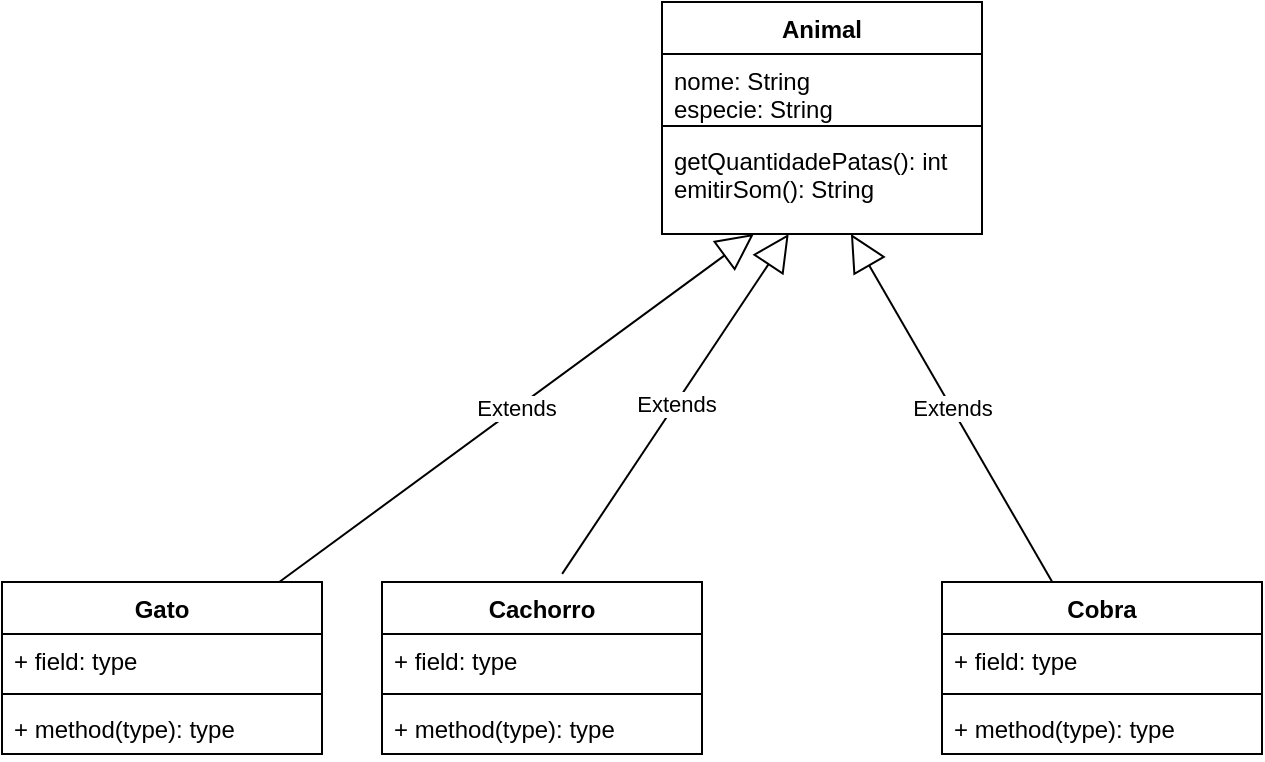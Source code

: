 <mxfile version="21.6.5" type="device">
  <diagram name="Page-1" id="fx55_P8d8GKdhq2uhS_Z">
    <mxGraphModel dx="921" dy="702" grid="1" gridSize="10" guides="1" tooltips="1" connect="1" arrows="1" fold="1" page="1" pageScale="1" pageWidth="850" pageHeight="1100" math="0" shadow="0">
      <root>
        <mxCell id="0" />
        <mxCell id="1" parent="0" />
        <mxCell id="lFaVlEwY_nuksivo4BhH-1" value="Animal" style="swimlane;fontStyle=1;align=center;verticalAlign=top;childLayout=stackLayout;horizontal=1;startSize=26;horizontalStack=0;resizeParent=1;resizeParentMax=0;resizeLast=0;collapsible=1;marginBottom=0;whiteSpace=wrap;html=1;" vertex="1" parent="1">
          <mxGeometry x="370" y="80" width="160" height="116" as="geometry" />
        </mxCell>
        <mxCell id="lFaVlEwY_nuksivo4BhH-2" value="nome: String&lt;br&gt;especie: String" style="text;strokeColor=none;fillColor=none;align=left;verticalAlign=top;spacingLeft=4;spacingRight=4;overflow=hidden;rotatable=0;points=[[0,0.5],[1,0.5]];portConstraint=eastwest;whiteSpace=wrap;html=1;" vertex="1" parent="lFaVlEwY_nuksivo4BhH-1">
          <mxGeometry y="26" width="160" height="32" as="geometry" />
        </mxCell>
        <mxCell id="lFaVlEwY_nuksivo4BhH-3" value="" style="line;strokeWidth=1;fillColor=none;align=left;verticalAlign=middle;spacingTop=-1;spacingLeft=3;spacingRight=3;rotatable=0;labelPosition=right;points=[];portConstraint=eastwest;strokeColor=inherit;" vertex="1" parent="lFaVlEwY_nuksivo4BhH-1">
          <mxGeometry y="58" width="160" height="8" as="geometry" />
        </mxCell>
        <mxCell id="lFaVlEwY_nuksivo4BhH-4" value="getQuantidadePatas(): int&lt;br&gt;emitirSom(): String" style="text;strokeColor=none;fillColor=none;align=left;verticalAlign=top;spacingLeft=4;spacingRight=4;overflow=hidden;rotatable=0;points=[[0,0.5],[1,0.5]];portConstraint=eastwest;whiteSpace=wrap;html=1;" vertex="1" parent="lFaVlEwY_nuksivo4BhH-1">
          <mxGeometry y="66" width="160" height="50" as="geometry" />
        </mxCell>
        <mxCell id="lFaVlEwY_nuksivo4BhH-5" value="Cachorro" style="swimlane;fontStyle=1;align=center;verticalAlign=top;childLayout=stackLayout;horizontal=1;startSize=26;horizontalStack=0;resizeParent=1;resizeParentMax=0;resizeLast=0;collapsible=1;marginBottom=0;whiteSpace=wrap;html=1;" vertex="1" parent="1">
          <mxGeometry x="230" y="370" width="160" height="86" as="geometry" />
        </mxCell>
        <mxCell id="lFaVlEwY_nuksivo4BhH-6" value="+ field: type" style="text;strokeColor=none;fillColor=none;align=left;verticalAlign=top;spacingLeft=4;spacingRight=4;overflow=hidden;rotatable=0;points=[[0,0.5],[1,0.5]];portConstraint=eastwest;whiteSpace=wrap;html=1;" vertex="1" parent="lFaVlEwY_nuksivo4BhH-5">
          <mxGeometry y="26" width="160" height="26" as="geometry" />
        </mxCell>
        <mxCell id="lFaVlEwY_nuksivo4BhH-7" value="" style="line;strokeWidth=1;fillColor=none;align=left;verticalAlign=middle;spacingTop=-1;spacingLeft=3;spacingRight=3;rotatable=0;labelPosition=right;points=[];portConstraint=eastwest;strokeColor=inherit;" vertex="1" parent="lFaVlEwY_nuksivo4BhH-5">
          <mxGeometry y="52" width="160" height="8" as="geometry" />
        </mxCell>
        <mxCell id="lFaVlEwY_nuksivo4BhH-8" value="+ method(type): type" style="text;strokeColor=none;fillColor=none;align=left;verticalAlign=top;spacingLeft=4;spacingRight=4;overflow=hidden;rotatable=0;points=[[0,0.5],[1,0.5]];portConstraint=eastwest;whiteSpace=wrap;html=1;" vertex="1" parent="lFaVlEwY_nuksivo4BhH-5">
          <mxGeometry y="60" width="160" height="26" as="geometry" />
        </mxCell>
        <mxCell id="lFaVlEwY_nuksivo4BhH-9" value="Extends" style="endArrow=block;endSize=16;endFill=0;html=1;rounded=0;exitX=0.563;exitY=-0.047;exitDx=0;exitDy=0;exitPerimeter=0;" edge="1" parent="1" source="lFaVlEwY_nuksivo4BhH-5" target="lFaVlEwY_nuksivo4BhH-4">
          <mxGeometry width="160" relative="1" as="geometry">
            <mxPoint x="340" y="360" as="sourcePoint" />
            <mxPoint x="500" y="360" as="targetPoint" />
          </mxGeometry>
        </mxCell>
        <mxCell id="lFaVlEwY_nuksivo4BhH-10" value="Cobra" style="swimlane;fontStyle=1;align=center;verticalAlign=top;childLayout=stackLayout;horizontal=1;startSize=26;horizontalStack=0;resizeParent=1;resizeParentMax=0;resizeLast=0;collapsible=1;marginBottom=0;whiteSpace=wrap;html=1;" vertex="1" parent="1">
          <mxGeometry x="510" y="370" width="160" height="86" as="geometry" />
        </mxCell>
        <mxCell id="lFaVlEwY_nuksivo4BhH-11" value="+ field: type" style="text;strokeColor=none;fillColor=none;align=left;verticalAlign=top;spacingLeft=4;spacingRight=4;overflow=hidden;rotatable=0;points=[[0,0.5],[1,0.5]];portConstraint=eastwest;whiteSpace=wrap;html=1;" vertex="1" parent="lFaVlEwY_nuksivo4BhH-10">
          <mxGeometry y="26" width="160" height="26" as="geometry" />
        </mxCell>
        <mxCell id="lFaVlEwY_nuksivo4BhH-12" value="" style="line;strokeWidth=1;fillColor=none;align=left;verticalAlign=middle;spacingTop=-1;spacingLeft=3;spacingRight=3;rotatable=0;labelPosition=right;points=[];portConstraint=eastwest;strokeColor=inherit;" vertex="1" parent="lFaVlEwY_nuksivo4BhH-10">
          <mxGeometry y="52" width="160" height="8" as="geometry" />
        </mxCell>
        <mxCell id="lFaVlEwY_nuksivo4BhH-13" value="+ method(type): type" style="text;strokeColor=none;fillColor=none;align=left;verticalAlign=top;spacingLeft=4;spacingRight=4;overflow=hidden;rotatable=0;points=[[0,0.5],[1,0.5]];portConstraint=eastwest;whiteSpace=wrap;html=1;" vertex="1" parent="lFaVlEwY_nuksivo4BhH-10">
          <mxGeometry y="60" width="160" height="26" as="geometry" />
        </mxCell>
        <mxCell id="lFaVlEwY_nuksivo4BhH-14" value="Extends" style="endArrow=block;endSize=16;endFill=0;html=1;rounded=0;" edge="1" parent="1" source="lFaVlEwY_nuksivo4BhH-10" target="lFaVlEwY_nuksivo4BhH-4">
          <mxGeometry width="160" relative="1" as="geometry">
            <mxPoint x="380" y="376" as="sourcePoint" />
            <mxPoint x="453" y="246" as="targetPoint" />
          </mxGeometry>
        </mxCell>
        <mxCell id="lFaVlEwY_nuksivo4BhH-15" value="Gato" style="swimlane;fontStyle=1;align=center;verticalAlign=top;childLayout=stackLayout;horizontal=1;startSize=26;horizontalStack=0;resizeParent=1;resizeParentMax=0;resizeLast=0;collapsible=1;marginBottom=0;whiteSpace=wrap;html=1;" vertex="1" parent="1">
          <mxGeometry x="40" y="370" width="160" height="86" as="geometry" />
        </mxCell>
        <mxCell id="lFaVlEwY_nuksivo4BhH-16" value="+ field: type" style="text;strokeColor=none;fillColor=none;align=left;verticalAlign=top;spacingLeft=4;spacingRight=4;overflow=hidden;rotatable=0;points=[[0,0.5],[1,0.5]];portConstraint=eastwest;whiteSpace=wrap;html=1;" vertex="1" parent="lFaVlEwY_nuksivo4BhH-15">
          <mxGeometry y="26" width="160" height="26" as="geometry" />
        </mxCell>
        <mxCell id="lFaVlEwY_nuksivo4BhH-17" value="" style="line;strokeWidth=1;fillColor=none;align=left;verticalAlign=middle;spacingTop=-1;spacingLeft=3;spacingRight=3;rotatable=0;labelPosition=right;points=[];portConstraint=eastwest;strokeColor=inherit;" vertex="1" parent="lFaVlEwY_nuksivo4BhH-15">
          <mxGeometry y="52" width="160" height="8" as="geometry" />
        </mxCell>
        <mxCell id="lFaVlEwY_nuksivo4BhH-18" value="+ method(type): type" style="text;strokeColor=none;fillColor=none;align=left;verticalAlign=top;spacingLeft=4;spacingRight=4;overflow=hidden;rotatable=0;points=[[0,0.5],[1,0.5]];portConstraint=eastwest;whiteSpace=wrap;html=1;" vertex="1" parent="lFaVlEwY_nuksivo4BhH-15">
          <mxGeometry y="60" width="160" height="26" as="geometry" />
        </mxCell>
        <mxCell id="lFaVlEwY_nuksivo4BhH-19" value="Extends" style="endArrow=block;endSize=16;endFill=0;html=1;rounded=0;" edge="1" parent="1" source="lFaVlEwY_nuksivo4BhH-15" target="lFaVlEwY_nuksivo4BhH-4">
          <mxGeometry width="160" relative="1" as="geometry">
            <mxPoint x="330" y="376" as="sourcePoint" />
            <mxPoint x="443" y="206" as="targetPoint" />
          </mxGeometry>
        </mxCell>
      </root>
    </mxGraphModel>
  </diagram>
</mxfile>
